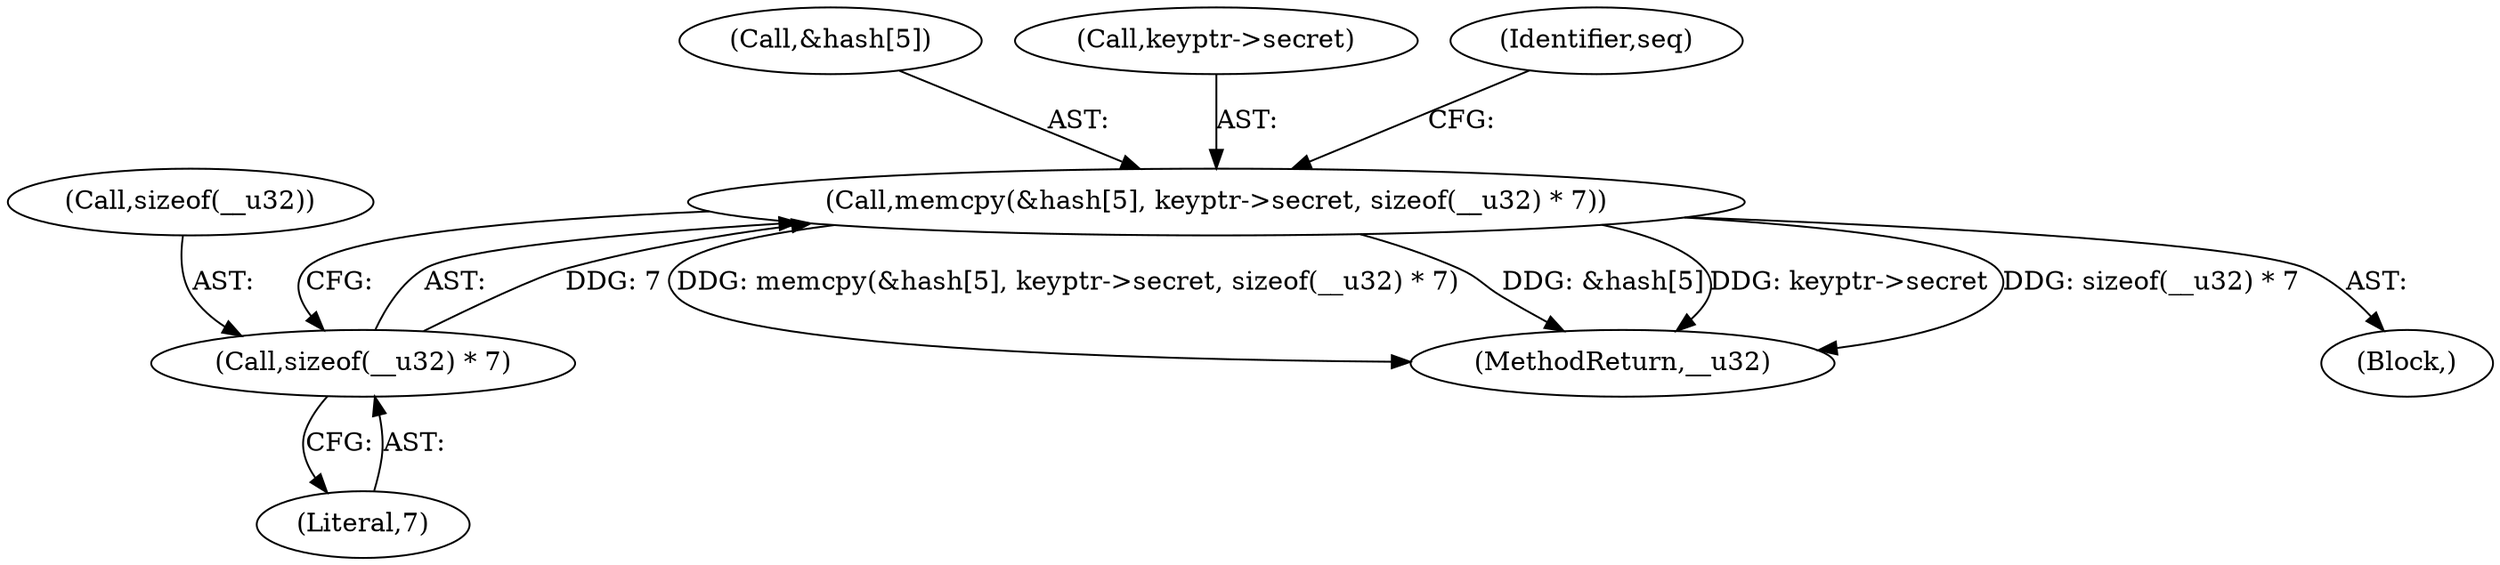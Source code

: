 digraph "1_linux_6e5714eaf77d79ae1c8b47e3e040ff5411b717ec_8@API" {
"1000130" [label="(Call,memcpy(&hash[5], keyptr->secret, sizeof(__u32) * 7))"];
"1000138" [label="(Call,sizeof(__u32) * 7)"];
"1000131" [label="(Call,&hash[5])"];
"1000135" [label="(Call,keyptr->secret)"];
"1000139" [label="(Call,sizeof(__u32))"];
"1000162" [label="(MethodReturn,__u32)"];
"1000143" [label="(Identifier,seq)"];
"1000138" [label="(Call,sizeof(__u32) * 7)"];
"1000130" [label="(Call,memcpy(&hash[5], keyptr->secret, sizeof(__u32) * 7))"];
"1000106" [label="(Block,)"];
"1000141" [label="(Literal,7)"];
"1000130" -> "1000106"  [label="AST: "];
"1000130" -> "1000138"  [label="CFG: "];
"1000131" -> "1000130"  [label="AST: "];
"1000135" -> "1000130"  [label="AST: "];
"1000138" -> "1000130"  [label="AST: "];
"1000143" -> "1000130"  [label="CFG: "];
"1000130" -> "1000162"  [label="DDG: memcpy(&hash[5], keyptr->secret, sizeof(__u32) * 7)"];
"1000130" -> "1000162"  [label="DDG: &hash[5]"];
"1000130" -> "1000162"  [label="DDG: keyptr->secret"];
"1000130" -> "1000162"  [label="DDG: sizeof(__u32) * 7"];
"1000138" -> "1000130"  [label="DDG: 7"];
"1000138" -> "1000141"  [label="CFG: "];
"1000139" -> "1000138"  [label="AST: "];
"1000141" -> "1000138"  [label="AST: "];
}
